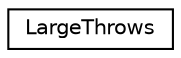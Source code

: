 digraph "Graphical Class Hierarchy"
{
  edge [fontname="Helvetica",fontsize="10",labelfontname="Helvetica",labelfontsize="10"];
  node [fontname="Helvetica",fontsize="10",shape=record];
  rankdir="LR";
  Node0 [label="LargeThrows",height=0.2,width=0.4,color="black", fillcolor="white", style="filled",URL="$struct_large_throws.html"];
}
